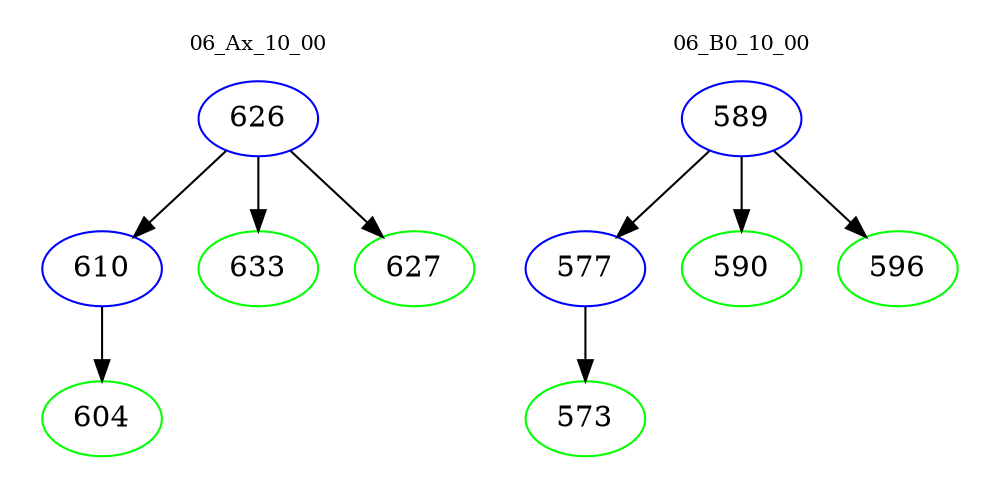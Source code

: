 digraph{
subgraph cluster_0 {
color = white
label = "06_Ax_10_00";
fontsize=10;
T0_626 [label="626", color="blue"]
T0_626 -> T0_610 [color="black"]
T0_610 [label="610", color="blue"]
T0_610 -> T0_604 [color="black"]
T0_604 [label="604", color="green"]
T0_626 -> T0_633 [color="black"]
T0_633 [label="633", color="green"]
T0_626 -> T0_627 [color="black"]
T0_627 [label="627", color="green"]
}
subgraph cluster_1 {
color = white
label = "06_B0_10_00";
fontsize=10;
T1_589 [label="589", color="blue"]
T1_589 -> T1_577 [color="black"]
T1_577 [label="577", color="blue"]
T1_577 -> T1_573 [color="black"]
T1_573 [label="573", color="green"]
T1_589 -> T1_590 [color="black"]
T1_590 [label="590", color="green"]
T1_589 -> T1_596 [color="black"]
T1_596 [label="596", color="green"]
}
}

